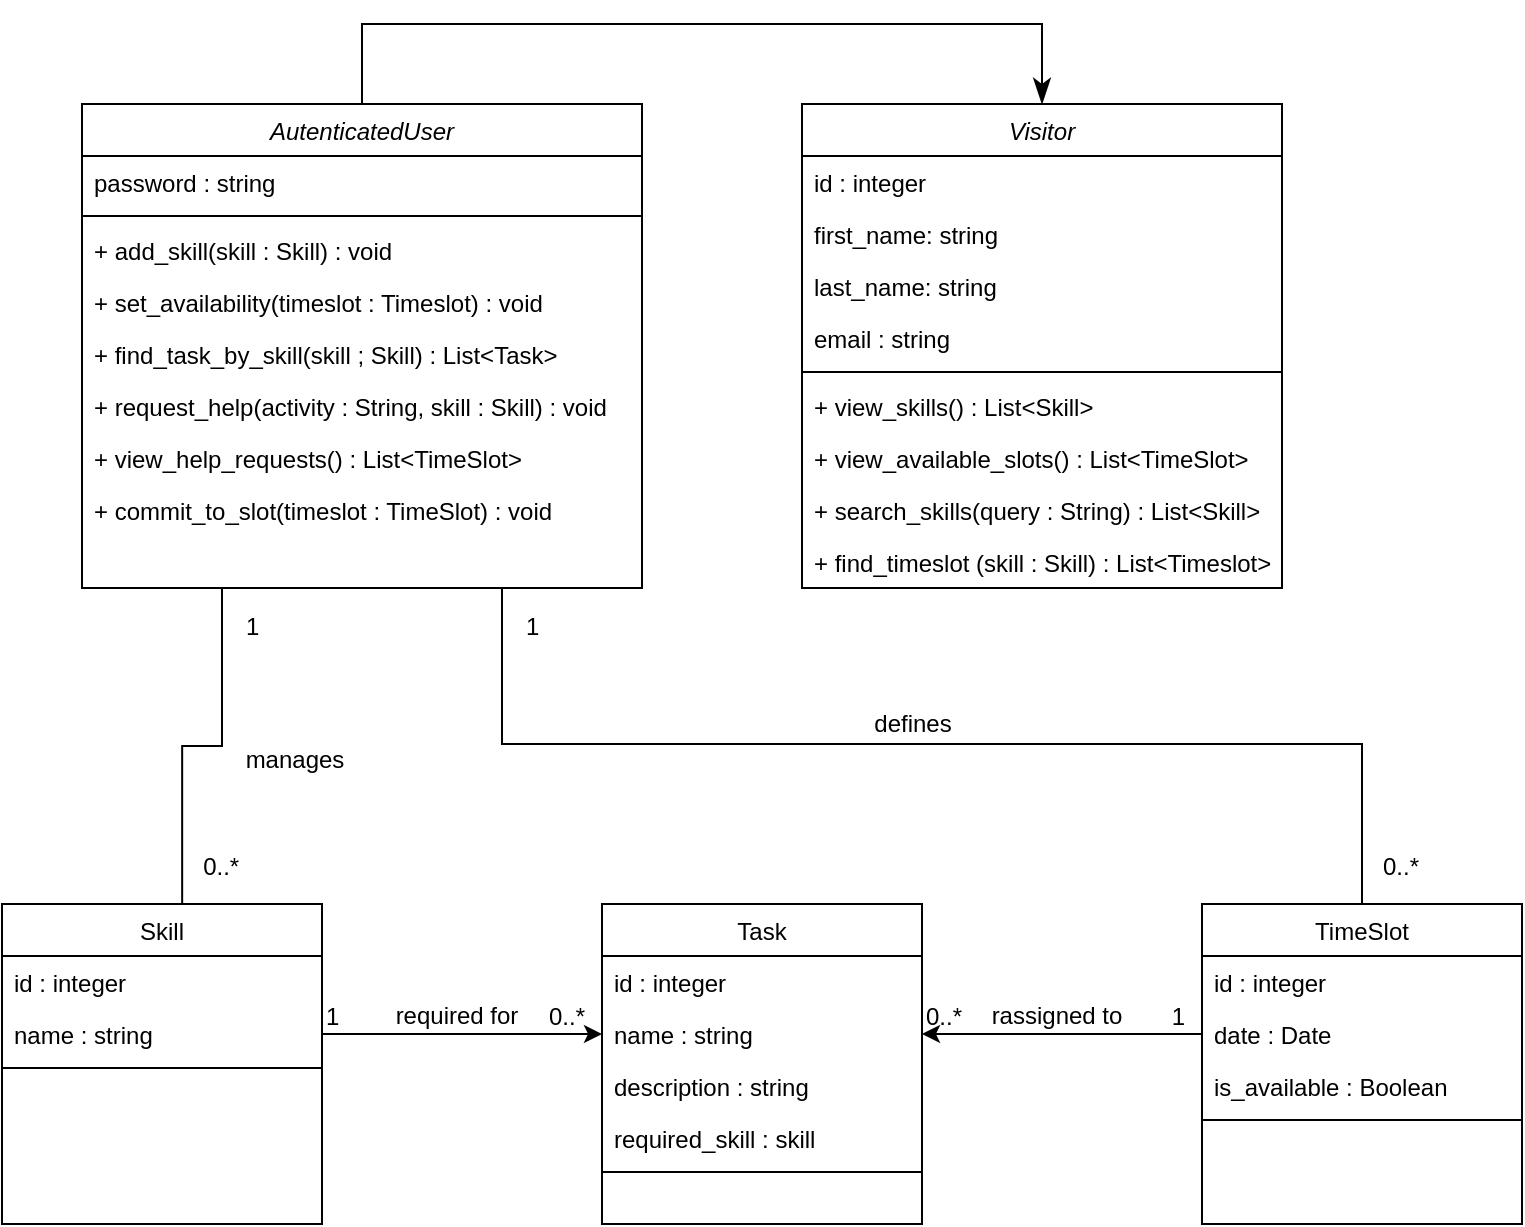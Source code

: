 <mxfile version="24.8.6">
  <diagram id="C5RBs43oDa-KdzZeNtuy" name="Page-1">
    <mxGraphModel dx="1050" dy="583" grid="1" gridSize="10" guides="1" tooltips="1" connect="1" arrows="1" fold="1" page="1" pageScale="1" pageWidth="827" pageHeight="1169" math="0" shadow="0">
      <root>
        <mxCell id="WIyWlLk6GJQsqaUBKTNV-0" />
        <mxCell id="WIyWlLk6GJQsqaUBKTNV-1" parent="WIyWlLk6GJQsqaUBKTNV-0" />
        <mxCell id="zkfFHV4jXpPFQw0GAbJ--0" value="Visitor" style="swimlane;fontStyle=2;align=center;verticalAlign=top;childLayout=stackLayout;horizontal=1;startSize=26;horizontalStack=0;resizeParent=1;resizeLast=0;collapsible=1;marginBottom=0;rounded=0;shadow=0;strokeWidth=1;" parent="WIyWlLk6GJQsqaUBKTNV-1" vertex="1">
          <mxGeometry x="440" y="120" width="240" height="242" as="geometry">
            <mxRectangle x="230" y="140" width="160" height="26" as="alternateBounds" />
          </mxGeometry>
        </mxCell>
        <mxCell id="zkfFHV4jXpPFQw0GAbJ--1" value="id : integer" style="text;align=left;verticalAlign=top;spacingLeft=4;spacingRight=4;overflow=hidden;rotatable=0;points=[[0,0.5],[1,0.5]];portConstraint=eastwest;" parent="zkfFHV4jXpPFQw0GAbJ--0" vertex="1">
          <mxGeometry y="26" width="240" height="26" as="geometry" />
        </mxCell>
        <mxCell id="zkfFHV4jXpPFQw0GAbJ--2" value="first_name: string" style="text;align=left;verticalAlign=top;spacingLeft=4;spacingRight=4;overflow=hidden;rotatable=0;points=[[0,0.5],[1,0.5]];portConstraint=eastwest;rounded=0;shadow=0;html=0;" parent="zkfFHV4jXpPFQw0GAbJ--0" vertex="1">
          <mxGeometry y="52" width="240" height="26" as="geometry" />
        </mxCell>
        <mxCell id="JRRGFr0EEFWtb0olLK2f-0" value="last_name: string" style="text;align=left;verticalAlign=top;spacingLeft=4;spacingRight=4;overflow=hidden;rotatable=0;points=[[0,0.5],[1,0.5]];portConstraint=eastwest;rounded=0;shadow=0;html=0;" vertex="1" parent="zkfFHV4jXpPFQw0GAbJ--0">
          <mxGeometry y="78" width="240" height="26" as="geometry" />
        </mxCell>
        <mxCell id="zkfFHV4jXpPFQw0GAbJ--3" value="email : string" style="text;align=left;verticalAlign=top;spacingLeft=4;spacingRight=4;overflow=hidden;rotatable=0;points=[[0,0.5],[1,0.5]];portConstraint=eastwest;rounded=0;shadow=0;html=0;" parent="zkfFHV4jXpPFQw0GAbJ--0" vertex="1">
          <mxGeometry y="104" width="240" height="26" as="geometry" />
        </mxCell>
        <mxCell id="zkfFHV4jXpPFQw0GAbJ--4" value="" style="line;html=1;strokeWidth=1;align=left;verticalAlign=middle;spacingTop=-1;spacingLeft=3;spacingRight=3;rotatable=0;labelPosition=right;points=[];portConstraint=eastwest;" parent="zkfFHV4jXpPFQw0GAbJ--0" vertex="1">
          <mxGeometry y="130" width="240" height="8" as="geometry" />
        </mxCell>
        <mxCell id="zkfFHV4jXpPFQw0GAbJ--5" value="+ view_skills() : List&lt;Skill&gt;" style="text;align=left;verticalAlign=top;spacingLeft=4;spacingRight=4;overflow=hidden;rotatable=0;points=[[0,0.5],[1,0.5]];portConstraint=eastwest;" parent="zkfFHV4jXpPFQw0GAbJ--0" vertex="1">
          <mxGeometry y="138" width="240" height="26" as="geometry" />
        </mxCell>
        <mxCell id="JRRGFr0EEFWtb0olLK2f-3" value="+ view_available_slots() : List&lt;TimeSlot&gt;" style="text;align=left;verticalAlign=top;spacingLeft=4;spacingRight=4;overflow=hidden;rotatable=0;points=[[0,0.5],[1,0.5]];portConstraint=eastwest;" vertex="1" parent="zkfFHV4jXpPFQw0GAbJ--0">
          <mxGeometry y="164" width="240" height="26" as="geometry" />
        </mxCell>
        <mxCell id="JRRGFr0EEFWtb0olLK2f-14" value="+ search_skills(query : String) : List&lt;Skill&gt;" style="text;align=left;verticalAlign=top;spacingLeft=4;spacingRight=4;overflow=hidden;rotatable=0;points=[[0,0.5],[1,0.5]];portConstraint=eastwest;" vertex="1" parent="zkfFHV4jXpPFQw0GAbJ--0">
          <mxGeometry y="190" width="240" height="26" as="geometry" />
        </mxCell>
        <mxCell id="JRRGFr0EEFWtb0olLK2f-12" value="+ find_timeslot (skill : Skill) : List&lt;Timeslot&gt;" style="text;align=left;verticalAlign=top;spacingLeft=4;spacingRight=4;overflow=hidden;rotatable=0;points=[[0,0.5],[1,0.5]];portConstraint=eastwest;" vertex="1" parent="zkfFHV4jXpPFQw0GAbJ--0">
          <mxGeometry y="216" width="240" height="26" as="geometry" />
        </mxCell>
        <mxCell id="zkfFHV4jXpPFQw0GAbJ--6" value="Skill" style="swimlane;fontStyle=0;align=center;verticalAlign=top;childLayout=stackLayout;horizontal=1;startSize=26;horizontalStack=0;resizeParent=1;resizeLast=0;collapsible=1;marginBottom=0;rounded=0;shadow=0;strokeWidth=1;" parent="WIyWlLk6GJQsqaUBKTNV-1" vertex="1">
          <mxGeometry x="40" y="520" width="160" height="160" as="geometry">
            <mxRectangle x="130" y="380" width="160" height="26" as="alternateBounds" />
          </mxGeometry>
        </mxCell>
        <mxCell id="zkfFHV4jXpPFQw0GAbJ--7" value="id : integer" style="text;align=left;verticalAlign=top;spacingLeft=4;spacingRight=4;overflow=hidden;rotatable=0;points=[[0,0.5],[1,0.5]];portConstraint=eastwest;" parent="zkfFHV4jXpPFQw0GAbJ--6" vertex="1">
          <mxGeometry y="26" width="160" height="26" as="geometry" />
        </mxCell>
        <mxCell id="zkfFHV4jXpPFQw0GAbJ--8" value="name : string" style="text;align=left;verticalAlign=top;spacingLeft=4;spacingRight=4;overflow=hidden;rotatable=0;points=[[0,0.5],[1,0.5]];portConstraint=eastwest;rounded=0;shadow=0;html=0;" parent="zkfFHV4jXpPFQw0GAbJ--6" vertex="1">
          <mxGeometry y="52" width="160" height="26" as="geometry" />
        </mxCell>
        <mxCell id="zkfFHV4jXpPFQw0GAbJ--9" value="" style="line;html=1;strokeWidth=1;align=left;verticalAlign=middle;spacingTop=-1;spacingLeft=3;spacingRight=3;rotatable=0;labelPosition=right;points=[];portConstraint=eastwest;" parent="zkfFHV4jXpPFQw0GAbJ--6" vertex="1">
          <mxGeometry y="78" width="160" height="8" as="geometry" />
        </mxCell>
        <mxCell id="JRRGFr0EEFWtb0olLK2f-4" value="AutenticatedUser" style="swimlane;fontStyle=2;align=center;verticalAlign=top;childLayout=stackLayout;horizontal=1;startSize=26;horizontalStack=0;resizeParent=1;resizeLast=0;collapsible=1;marginBottom=0;rounded=0;shadow=0;strokeWidth=1;" vertex="1" parent="WIyWlLk6GJQsqaUBKTNV-1">
          <mxGeometry x="80" y="120" width="280" height="242" as="geometry">
            <mxRectangle x="230" y="140" width="160" height="26" as="alternateBounds" />
          </mxGeometry>
        </mxCell>
        <mxCell id="JRRGFr0EEFWtb0olLK2f-5" value="password : string" style="text;align=left;verticalAlign=top;spacingLeft=4;spacingRight=4;overflow=hidden;rotatable=0;points=[[0,0.5],[1,0.5]];portConstraint=eastwest;" vertex="1" parent="JRRGFr0EEFWtb0olLK2f-4">
          <mxGeometry y="26" width="280" height="26" as="geometry" />
        </mxCell>
        <mxCell id="JRRGFr0EEFWtb0olLK2f-9" value="" style="line;html=1;strokeWidth=1;align=left;verticalAlign=middle;spacingTop=-1;spacingLeft=3;spacingRight=3;rotatable=0;labelPosition=right;points=[];portConstraint=eastwest;" vertex="1" parent="JRRGFr0EEFWtb0olLK2f-4">
          <mxGeometry y="52" width="280" height="8" as="geometry" />
        </mxCell>
        <mxCell id="JRRGFr0EEFWtb0olLK2f-10" value="+ add_skill(skill : Skill) : void" style="text;align=left;verticalAlign=top;spacingLeft=4;spacingRight=4;overflow=hidden;rotatable=0;points=[[0,0.5],[1,0.5]];portConstraint=eastwest;" vertex="1" parent="JRRGFr0EEFWtb0olLK2f-4">
          <mxGeometry y="60" width="280" height="26" as="geometry" />
        </mxCell>
        <mxCell id="JRRGFr0EEFWtb0olLK2f-11" value="+ set_availability(timeslot : Timeslot) : void" style="text;align=left;verticalAlign=top;spacingLeft=4;spacingRight=4;overflow=hidden;rotatable=0;points=[[0,0.5],[1,0.5]];portConstraint=eastwest;" vertex="1" parent="JRRGFr0EEFWtb0olLK2f-4">
          <mxGeometry y="86" width="280" height="26" as="geometry" />
        </mxCell>
        <mxCell id="JRRGFr0EEFWtb0olLK2f-13" value="+ find_task_by_skill(skill ; Skill) : List&lt;Task&gt;" style="text;align=left;verticalAlign=top;spacingLeft=4;spacingRight=4;overflow=hidden;rotatable=0;points=[[0,0.5],[1,0.5]];portConstraint=eastwest;" vertex="1" parent="JRRGFr0EEFWtb0olLK2f-4">
          <mxGeometry y="112" width="280" height="26" as="geometry" />
        </mxCell>
        <mxCell id="JRRGFr0EEFWtb0olLK2f-15" value="+ request_help(activity : String, skill : Skill) : void" style="text;align=left;verticalAlign=top;spacingLeft=4;spacingRight=4;overflow=hidden;rotatable=0;points=[[0,0.5],[1,0.5]];portConstraint=eastwest;" vertex="1" parent="JRRGFr0EEFWtb0olLK2f-4">
          <mxGeometry y="138" width="280" height="26" as="geometry" />
        </mxCell>
        <mxCell id="JRRGFr0EEFWtb0olLK2f-16" value="+ view_help_requests() : List&lt;TimeSlot&gt;" style="text;align=left;verticalAlign=top;spacingLeft=4;spacingRight=4;overflow=hidden;rotatable=0;points=[[0,0.5],[1,0.5]];portConstraint=eastwest;" vertex="1" parent="JRRGFr0EEFWtb0olLK2f-4">
          <mxGeometry y="164" width="280" height="26" as="geometry" />
        </mxCell>
        <mxCell id="JRRGFr0EEFWtb0olLK2f-17" value="+ commit_to_slot(timeslot : TimeSlot) : void" style="text;align=left;verticalAlign=top;spacingLeft=4;spacingRight=4;overflow=hidden;rotatable=0;points=[[0,0.5],[1,0.5]];portConstraint=eastwest;" vertex="1" parent="JRRGFr0EEFWtb0olLK2f-4">
          <mxGeometry y="190" width="280" height="26" as="geometry" />
        </mxCell>
        <mxCell id="JRRGFr0EEFWtb0olLK2f-18" value="TimeSlot" style="swimlane;fontStyle=0;align=center;verticalAlign=top;childLayout=stackLayout;horizontal=1;startSize=26;horizontalStack=0;resizeParent=1;resizeLast=0;collapsible=1;marginBottom=0;rounded=0;shadow=0;strokeWidth=1;" vertex="1" parent="WIyWlLk6GJQsqaUBKTNV-1">
          <mxGeometry x="640" y="520" width="160" height="160" as="geometry">
            <mxRectangle x="130" y="380" width="160" height="26" as="alternateBounds" />
          </mxGeometry>
        </mxCell>
        <mxCell id="JRRGFr0EEFWtb0olLK2f-19" value="id : integer" style="text;align=left;verticalAlign=top;spacingLeft=4;spacingRight=4;overflow=hidden;rotatable=0;points=[[0,0.5],[1,0.5]];portConstraint=eastwest;" vertex="1" parent="JRRGFr0EEFWtb0olLK2f-18">
          <mxGeometry y="26" width="160" height="26" as="geometry" />
        </mxCell>
        <mxCell id="JRRGFr0EEFWtb0olLK2f-31" value="date : Date" style="text;align=left;verticalAlign=top;spacingLeft=4;spacingRight=4;overflow=hidden;rotatable=0;points=[[0,0.5],[1,0.5]];portConstraint=eastwest;rounded=0;shadow=0;html=0;" vertex="1" parent="JRRGFr0EEFWtb0olLK2f-18">
          <mxGeometry y="52" width="160" height="26" as="geometry" />
        </mxCell>
        <mxCell id="JRRGFr0EEFWtb0olLK2f-20" value="is_available : Boolean" style="text;align=left;verticalAlign=top;spacingLeft=4;spacingRight=4;overflow=hidden;rotatable=0;points=[[0,0.5],[1,0.5]];portConstraint=eastwest;rounded=0;shadow=0;html=0;" vertex="1" parent="JRRGFr0EEFWtb0olLK2f-18">
          <mxGeometry y="78" width="160" height="26" as="geometry" />
        </mxCell>
        <mxCell id="JRRGFr0EEFWtb0olLK2f-21" value="" style="line;html=1;strokeWidth=1;align=left;verticalAlign=middle;spacingTop=-1;spacingLeft=3;spacingRight=3;rotatable=0;labelPosition=right;points=[];portConstraint=eastwest;" vertex="1" parent="JRRGFr0EEFWtb0olLK2f-18">
          <mxGeometry y="104" width="160" height="8" as="geometry" />
        </mxCell>
        <mxCell id="JRRGFr0EEFWtb0olLK2f-24" value="Task" style="swimlane;fontStyle=0;align=center;verticalAlign=top;childLayout=stackLayout;horizontal=1;startSize=26;horizontalStack=0;resizeParent=1;resizeLast=0;collapsible=1;marginBottom=0;rounded=0;shadow=0;strokeWidth=1;" vertex="1" parent="WIyWlLk6GJQsqaUBKTNV-1">
          <mxGeometry x="340" y="520" width="160" height="160" as="geometry">
            <mxRectangle x="130" y="380" width="160" height="26" as="alternateBounds" />
          </mxGeometry>
        </mxCell>
        <mxCell id="JRRGFr0EEFWtb0olLK2f-25" value="id : integer" style="text;align=left;verticalAlign=top;spacingLeft=4;spacingRight=4;overflow=hidden;rotatable=0;points=[[0,0.5],[1,0.5]];portConstraint=eastwest;" vertex="1" parent="JRRGFr0EEFWtb0olLK2f-24">
          <mxGeometry y="26" width="160" height="26" as="geometry" />
        </mxCell>
        <mxCell id="JRRGFr0EEFWtb0olLK2f-26" value="name : string" style="text;align=left;verticalAlign=top;spacingLeft=4;spacingRight=4;overflow=hidden;rotatable=0;points=[[0,0.5],[1,0.5]];portConstraint=eastwest;rounded=0;shadow=0;html=0;" vertex="1" parent="JRRGFr0EEFWtb0olLK2f-24">
          <mxGeometry y="52" width="160" height="26" as="geometry" />
        </mxCell>
        <mxCell id="JRRGFr0EEFWtb0olLK2f-33" value="description : string" style="text;align=left;verticalAlign=top;spacingLeft=4;spacingRight=4;overflow=hidden;rotatable=0;points=[[0,0.5],[1,0.5]];portConstraint=eastwest;rounded=0;shadow=0;html=0;" vertex="1" parent="JRRGFr0EEFWtb0olLK2f-24">
          <mxGeometry y="78" width="160" height="26" as="geometry" />
        </mxCell>
        <mxCell id="JRRGFr0EEFWtb0olLK2f-34" value="required_skill : skill" style="text;align=left;verticalAlign=top;spacingLeft=4;spacingRight=4;overflow=hidden;rotatable=0;points=[[0,0.5],[1,0.5]];portConstraint=eastwest;rounded=0;shadow=0;html=0;" vertex="1" parent="JRRGFr0EEFWtb0olLK2f-24">
          <mxGeometry y="104" width="160" height="26" as="geometry" />
        </mxCell>
        <mxCell id="JRRGFr0EEFWtb0olLK2f-27" value="" style="line;html=1;strokeWidth=1;align=left;verticalAlign=middle;spacingTop=-1;spacingLeft=3;spacingRight=3;rotatable=0;labelPosition=right;points=[];portConstraint=eastwest;" vertex="1" parent="JRRGFr0EEFWtb0olLK2f-24">
          <mxGeometry y="130" width="160" height="8" as="geometry" />
        </mxCell>
        <mxCell id="JRRGFr0EEFWtb0olLK2f-39" value="" style="endArrow=classicThin;endSize=10;endFill=1;shadow=0;strokeWidth=1;rounded=0;curved=0;edgeStyle=elbowEdgeStyle;elbow=vertical;entryX=0.5;entryY=0;entryDx=0;entryDy=0;exitX=0.5;exitY=0;exitDx=0;exitDy=0;" edge="1" parent="WIyWlLk6GJQsqaUBKTNV-1" source="JRRGFr0EEFWtb0olLK2f-4" target="zkfFHV4jXpPFQw0GAbJ--0">
          <mxGeometry width="160" relative="1" as="geometry">
            <mxPoint x="394" y="168" as="sourcePoint" />
            <mxPoint x="434" y="50" as="targetPoint" />
            <Array as="points">
              <mxPoint x="410" y="80" />
            </Array>
          </mxGeometry>
        </mxCell>
        <mxCell id="JRRGFr0EEFWtb0olLK2f-41" value="" style="endArrow=none;shadow=0;strokeWidth=1;rounded=0;curved=0;endFill=0;edgeStyle=elbowEdgeStyle;elbow=vertical;entryX=0.563;entryY=0;entryDx=0;entryDy=0;entryPerimeter=0;exitX=0.25;exitY=1;exitDx=0;exitDy=0;" edge="1" parent="WIyWlLk6GJQsqaUBKTNV-1" source="JRRGFr0EEFWtb0olLK2f-4" target="zkfFHV4jXpPFQw0GAbJ--6">
          <mxGeometry x="0.5" y="41" relative="1" as="geometry">
            <mxPoint x="270" y="410" as="sourcePoint" />
            <mxPoint x="360" y="410" as="targetPoint" />
            <mxPoint x="-40" y="32" as="offset" />
          </mxGeometry>
        </mxCell>
        <mxCell id="JRRGFr0EEFWtb0olLK2f-42" value="1" style="resizable=0;align=left;verticalAlign=bottom;labelBackgroundColor=none;fontSize=12;" connectable="0" vertex="1" parent="JRRGFr0EEFWtb0olLK2f-41">
          <mxGeometry x="-1" relative="1" as="geometry">
            <mxPoint x="10" y="28" as="offset" />
          </mxGeometry>
        </mxCell>
        <mxCell id="JRRGFr0EEFWtb0olLK2f-43" value="0..*" style="resizable=0;align=right;verticalAlign=bottom;labelBackgroundColor=none;fontSize=12;" connectable="0" vertex="1" parent="JRRGFr0EEFWtb0olLK2f-41">
          <mxGeometry x="1" relative="1" as="geometry">
            <mxPoint x="30" y="-10" as="offset" />
          </mxGeometry>
        </mxCell>
        <mxCell id="JRRGFr0EEFWtb0olLK2f-45" value="manages" style="text;html=1;resizable=0;points=[];;align=center;verticalAlign=middle;labelBackgroundColor=none;rounded=0;shadow=0;strokeWidth=1;fontSize=12;" vertex="1" connectable="0" parent="WIyWlLk6GJQsqaUBKTNV-1">
          <mxGeometry x="260" y="440" as="geometry">
            <mxPoint x="-74" y="8" as="offset" />
          </mxGeometry>
        </mxCell>
        <mxCell id="JRRGFr0EEFWtb0olLK2f-46" value="" style="endArrow=none;shadow=0;strokeWidth=1;rounded=0;curved=0;endFill=0;edgeStyle=elbowEdgeStyle;elbow=vertical;entryX=0.5;entryY=0;entryDx=0;entryDy=0;exitX=0.75;exitY=1;exitDx=0;exitDy=0;" edge="1" parent="WIyWlLk6GJQsqaUBKTNV-1" source="JRRGFr0EEFWtb0olLK2f-4" target="JRRGFr0EEFWtb0olLK2f-18">
          <mxGeometry x="0.5" y="41" relative="1" as="geometry">
            <mxPoint x="380" y="361" as="sourcePoint" />
            <mxPoint x="380" y="479" as="targetPoint" />
            <mxPoint x="-40" y="32" as="offset" />
            <Array as="points">
              <mxPoint x="340" y="440" />
            </Array>
          </mxGeometry>
        </mxCell>
        <mxCell id="JRRGFr0EEFWtb0olLK2f-47" value="1" style="resizable=0;align=left;verticalAlign=bottom;labelBackgroundColor=none;fontSize=12;" connectable="0" vertex="1" parent="JRRGFr0EEFWtb0olLK2f-46">
          <mxGeometry x="-1" relative="1" as="geometry">
            <mxPoint x="10" y="28" as="offset" />
          </mxGeometry>
        </mxCell>
        <mxCell id="JRRGFr0EEFWtb0olLK2f-48" value="0..*" style="resizable=0;align=right;verticalAlign=bottom;labelBackgroundColor=none;fontSize=12;" connectable="0" vertex="1" parent="JRRGFr0EEFWtb0olLK2f-46">
          <mxGeometry x="1" relative="1" as="geometry">
            <mxPoint x="30" y="-10" as="offset" />
          </mxGeometry>
        </mxCell>
        <mxCell id="JRRGFr0EEFWtb0olLK2f-49" value="defines" style="text;html=1;resizable=0;points=[];;align=center;verticalAlign=middle;labelBackgroundColor=none;rounded=0;shadow=0;strokeWidth=1;fontSize=12;" vertex="1" connectable="0" parent="JRRGFr0EEFWtb0olLK2f-46">
          <mxGeometry x="0.5" y="49" relative="1" as="geometry">
            <mxPoint x="-158" y="39" as="offset" />
          </mxGeometry>
        </mxCell>
        <mxCell id="JRRGFr0EEFWtb0olLK2f-50" value="" style="endArrow=none;shadow=0;strokeWidth=1;rounded=0;curved=0;endFill=0;edgeStyle=elbowEdgeStyle;elbow=vertical;entryX=0;entryY=0.5;entryDx=0;entryDy=0;exitX=1;exitY=0.5;exitDx=0;exitDy=0;startArrow=classic;startFill=1;" edge="1" parent="WIyWlLk6GJQsqaUBKTNV-1" source="JRRGFr0EEFWtb0olLK2f-26" target="JRRGFr0EEFWtb0olLK2f-31">
          <mxGeometry x="0.5" y="41" relative="1" as="geometry">
            <mxPoint x="520" y="588.5" as="sourcePoint" />
            <mxPoint x="628" y="588.5" as="targetPoint" />
            <mxPoint x="-40" y="32" as="offset" />
          </mxGeometry>
        </mxCell>
        <mxCell id="JRRGFr0EEFWtb0olLK2f-51" value="0..*" style="resizable=0;align=left;verticalAlign=bottom;labelBackgroundColor=none;fontSize=12;" connectable="0" vertex="1" parent="JRRGFr0EEFWtb0olLK2f-50">
          <mxGeometry x="-1" relative="1" as="geometry">
            <mxPoint as="offset" />
          </mxGeometry>
        </mxCell>
        <mxCell id="JRRGFr0EEFWtb0olLK2f-52" value="1" style="resizable=0;align=right;verticalAlign=bottom;labelBackgroundColor=none;fontSize=12;" connectable="0" vertex="1" parent="JRRGFr0EEFWtb0olLK2f-50">
          <mxGeometry x="1" relative="1" as="geometry">
            <mxPoint x="-7" as="offset" />
          </mxGeometry>
        </mxCell>
        <mxCell id="JRRGFr0EEFWtb0olLK2f-53" value="rassigned to" style="text;html=1;resizable=0;points=[];;align=center;verticalAlign=middle;labelBackgroundColor=none;rounded=0;shadow=0;strokeWidth=1;fontSize=12;" vertex="1" connectable="0" parent="JRRGFr0EEFWtb0olLK2f-50">
          <mxGeometry x="0.5" y="49" relative="1" as="geometry">
            <mxPoint x="-38" y="40" as="offset" />
          </mxGeometry>
        </mxCell>
        <mxCell id="JRRGFr0EEFWtb0olLK2f-54" value="" style="endArrow=classic;shadow=0;strokeWidth=1;rounded=0;curved=0;endFill=1;edgeStyle=elbowEdgeStyle;elbow=vertical;exitX=1;exitY=0.5;exitDx=0;exitDy=0;entryX=0;entryY=0.5;entryDx=0;entryDy=0;startArrow=none;startFill=0;" edge="1" parent="WIyWlLk6GJQsqaUBKTNV-1" source="zkfFHV4jXpPFQw0GAbJ--8" target="JRRGFr0EEFWtb0olLK2f-26">
          <mxGeometry x="0.5" y="41" relative="1" as="geometry">
            <mxPoint x="200" y="680" as="sourcePoint" />
            <mxPoint x="340" y="681" as="targetPoint" />
            <mxPoint x="-40" y="32" as="offset" />
            <Array as="points" />
          </mxGeometry>
        </mxCell>
        <mxCell id="JRRGFr0EEFWtb0olLK2f-55" value="1" style="resizable=0;align=left;verticalAlign=bottom;labelBackgroundColor=none;fontSize=12;" connectable="0" vertex="1" parent="JRRGFr0EEFWtb0olLK2f-54">
          <mxGeometry x="-1" relative="1" as="geometry">
            <mxPoint as="offset" />
          </mxGeometry>
        </mxCell>
        <mxCell id="JRRGFr0EEFWtb0olLK2f-56" value="0..*" style="resizable=0;align=right;verticalAlign=bottom;labelBackgroundColor=none;fontSize=12;" connectable="0" vertex="1" parent="JRRGFr0EEFWtb0olLK2f-54">
          <mxGeometry x="1" relative="1" as="geometry">
            <mxPoint x="-7" as="offset" />
          </mxGeometry>
        </mxCell>
        <mxCell id="JRRGFr0EEFWtb0olLK2f-57" value="required for" style="text;html=1;resizable=0;points=[];;align=center;verticalAlign=middle;labelBackgroundColor=none;rounded=0;shadow=0;strokeWidth=1;fontSize=12;" vertex="1" connectable="0" parent="JRRGFr0EEFWtb0olLK2f-54">
          <mxGeometry x="0.5" y="49" relative="1" as="geometry">
            <mxPoint x="-38" y="40" as="offset" />
          </mxGeometry>
        </mxCell>
      </root>
    </mxGraphModel>
  </diagram>
</mxfile>
